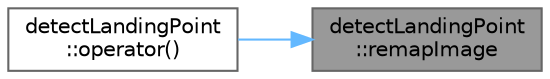 digraph "detectLandingPoint::remapImage"
{
 // LATEX_PDF_SIZE
  bgcolor="transparent";
  edge [fontname=Helvetica,fontsize=10,labelfontname=Helvetica,labelfontsize=10];
  node [fontname=Helvetica,fontsize=10,shape=box,height=0.2,width=0.4];
  rankdir="RL";
  Node1 [id="Node000001",label="detectLandingPoint\l::remapImage",height=0.2,width=0.4,color="gray40", fillcolor="grey60", style="filled", fontcolor="black",tooltip=" "];
  Node1 -> Node2 [id="edge1_Node000001_Node000002",dir="back",color="steelblue1",style="solid",tooltip=" "];
  Node2 [id="Node000002",label="detectLandingPoint\l::operator()",height=0.2,width=0.4,color="grey40", fillcolor="white", style="filled",URL="$classdetect_landing_point.html#af9d827af634252fcf1369efbd00755d5",tooltip=" "];
}
